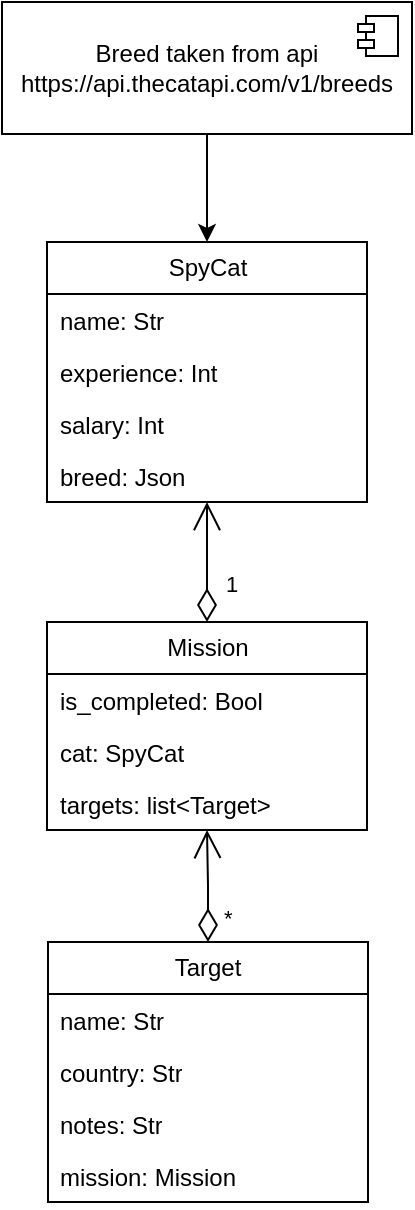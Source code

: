 <mxfile version="26.2.2">
  <diagram name="Страница — 1" id="xKDz9vlfeQSeU-eRtpO3">
    <mxGraphModel dx="1667" dy="849" grid="1" gridSize="10" guides="1" tooltips="1" connect="1" arrows="1" fold="1" page="1" pageScale="1" pageWidth="827" pageHeight="1169" math="0" shadow="0">
      <root>
        <mxCell id="0" />
        <mxCell id="1" parent="0" />
        <mxCell id="aOmDMgCobgwUj_FG9hzS-1" value="SpyCat" style="swimlane;fontStyle=0;childLayout=stackLayout;horizontal=1;startSize=26;fillColor=none;horizontalStack=0;resizeParent=1;resizeParentMax=0;resizeLast=0;collapsible=1;marginBottom=0;whiteSpace=wrap;html=1;" vertex="1" parent="1">
          <mxGeometry x="333.5" y="210" width="160" height="130" as="geometry" />
        </mxCell>
        <mxCell id="aOmDMgCobgwUj_FG9hzS-2" value="name: Str" style="text;strokeColor=none;fillColor=none;align=left;verticalAlign=top;spacingLeft=4;spacingRight=4;overflow=hidden;rotatable=0;points=[[0,0.5],[1,0.5]];portConstraint=eastwest;whiteSpace=wrap;html=1;" vertex="1" parent="aOmDMgCobgwUj_FG9hzS-1">
          <mxGeometry y="26" width="160" height="26" as="geometry" />
        </mxCell>
        <mxCell id="aOmDMgCobgwUj_FG9hzS-5" value="experience: Int" style="text;strokeColor=none;fillColor=none;align=left;verticalAlign=top;spacingLeft=4;spacingRight=4;overflow=hidden;rotatable=0;points=[[0,0.5],[1,0.5]];portConstraint=eastwest;whiteSpace=wrap;html=1;" vertex="1" parent="aOmDMgCobgwUj_FG9hzS-1">
          <mxGeometry y="52" width="160" height="26" as="geometry" />
        </mxCell>
        <mxCell id="aOmDMgCobgwUj_FG9hzS-6" value="salary: Int" style="text;strokeColor=none;fillColor=none;align=left;verticalAlign=top;spacingLeft=4;spacingRight=4;overflow=hidden;rotatable=0;points=[[0,0.5],[1,0.5]];portConstraint=eastwest;whiteSpace=wrap;html=1;" vertex="1" parent="aOmDMgCobgwUj_FG9hzS-1">
          <mxGeometry y="78" width="160" height="26" as="geometry" />
        </mxCell>
        <mxCell id="aOmDMgCobgwUj_FG9hzS-7" value="breed: Json" style="text;strokeColor=none;fillColor=none;align=left;verticalAlign=top;spacingLeft=4;spacingRight=4;overflow=hidden;rotatable=0;points=[[0,0.5],[1,0.5]];portConstraint=eastwest;whiteSpace=wrap;html=1;" vertex="1" parent="aOmDMgCobgwUj_FG9hzS-1">
          <mxGeometry y="104" width="160" height="26" as="geometry" />
        </mxCell>
        <mxCell id="aOmDMgCobgwUj_FG9hzS-8" value="Mission" style="swimlane;fontStyle=0;childLayout=stackLayout;horizontal=1;startSize=26;fillColor=none;horizontalStack=0;resizeParent=1;resizeParentMax=0;resizeLast=0;collapsible=1;marginBottom=0;whiteSpace=wrap;html=1;" vertex="1" parent="1">
          <mxGeometry x="333.5" y="400" width="160" height="104" as="geometry" />
        </mxCell>
        <mxCell id="aOmDMgCobgwUj_FG9hzS-9" value="is_completed: Bool" style="text;strokeColor=none;fillColor=none;align=left;verticalAlign=top;spacingLeft=4;spacingRight=4;overflow=hidden;rotatable=0;points=[[0,0.5],[1,0.5]];portConstraint=eastwest;whiteSpace=wrap;html=1;" vertex="1" parent="aOmDMgCobgwUj_FG9hzS-8">
          <mxGeometry y="26" width="160" height="26" as="geometry" />
        </mxCell>
        <mxCell id="aOmDMgCobgwUj_FG9hzS-12" value="cat: SpyCat&amp;nbsp;" style="text;strokeColor=none;fillColor=none;align=left;verticalAlign=top;spacingLeft=4;spacingRight=4;overflow=hidden;rotatable=0;points=[[0,0.5],[1,0.5]];portConstraint=eastwest;whiteSpace=wrap;html=1;" vertex="1" parent="aOmDMgCobgwUj_FG9hzS-8">
          <mxGeometry y="52" width="160" height="26" as="geometry" />
        </mxCell>
        <mxCell id="aOmDMgCobgwUj_FG9hzS-13" value="targets: list&amp;lt;Target&amp;gt;&amp;nbsp;" style="text;strokeColor=none;fillColor=none;align=left;verticalAlign=top;spacingLeft=4;spacingRight=4;overflow=hidden;rotatable=0;points=[[0,0.5],[1,0.5]];portConstraint=eastwest;whiteSpace=wrap;html=1;" vertex="1" parent="aOmDMgCobgwUj_FG9hzS-8">
          <mxGeometry y="78" width="160" height="26" as="geometry" />
        </mxCell>
        <mxCell id="aOmDMgCobgwUj_FG9hzS-14" value="Target" style="swimlane;fontStyle=0;childLayout=stackLayout;horizontal=1;startSize=26;fillColor=none;horizontalStack=0;resizeParent=1;resizeParentMax=0;resizeLast=0;collapsible=1;marginBottom=0;whiteSpace=wrap;html=1;" vertex="1" parent="1">
          <mxGeometry x="334" y="560" width="160" height="130" as="geometry" />
        </mxCell>
        <mxCell id="aOmDMgCobgwUj_FG9hzS-15" value="name: Str" style="text;strokeColor=none;fillColor=none;align=left;verticalAlign=top;spacingLeft=4;spacingRight=4;overflow=hidden;rotatable=0;points=[[0,0.5],[1,0.5]];portConstraint=eastwest;whiteSpace=wrap;html=1;" vertex="1" parent="aOmDMgCobgwUj_FG9hzS-14">
          <mxGeometry y="26" width="160" height="26" as="geometry" />
        </mxCell>
        <mxCell id="aOmDMgCobgwUj_FG9hzS-16" value="country: Str" style="text;strokeColor=none;fillColor=none;align=left;verticalAlign=top;spacingLeft=4;spacingRight=4;overflow=hidden;rotatable=0;points=[[0,0.5],[1,0.5]];portConstraint=eastwest;whiteSpace=wrap;html=1;" vertex="1" parent="aOmDMgCobgwUj_FG9hzS-14">
          <mxGeometry y="52" width="160" height="26" as="geometry" />
        </mxCell>
        <mxCell id="aOmDMgCobgwUj_FG9hzS-17" value="notes: Str" style="text;strokeColor=none;fillColor=none;align=left;verticalAlign=top;spacingLeft=4;spacingRight=4;overflow=hidden;rotatable=0;points=[[0,0.5],[1,0.5]];portConstraint=eastwest;whiteSpace=wrap;html=1;" vertex="1" parent="aOmDMgCobgwUj_FG9hzS-14">
          <mxGeometry y="78" width="160" height="26" as="geometry" />
        </mxCell>
        <mxCell id="aOmDMgCobgwUj_FG9hzS-18" value="mission: Mission" style="text;strokeColor=none;fillColor=none;align=left;verticalAlign=top;spacingLeft=4;spacingRight=4;overflow=hidden;rotatable=0;points=[[0,0.5],[1,0.5]];portConstraint=eastwest;whiteSpace=wrap;html=1;" vertex="1" parent="aOmDMgCobgwUj_FG9hzS-14">
          <mxGeometry y="104" width="160" height="26" as="geometry" />
        </mxCell>
        <mxCell id="aOmDMgCobgwUj_FG9hzS-26" style="edgeStyle=orthogonalEdgeStyle;rounded=0;orthogonalLoop=1;jettySize=auto;html=1;" edge="1" parent="1" source="aOmDMgCobgwUj_FG9hzS-19" target="aOmDMgCobgwUj_FG9hzS-1">
          <mxGeometry relative="1" as="geometry" />
        </mxCell>
        <mxCell id="aOmDMgCobgwUj_FG9hzS-19" value="Breed taken from api&lt;br&gt;https://api.thecatapi.com/v1/breeds" style="html=1;dropTarget=0;whiteSpace=wrap;" vertex="1" parent="1">
          <mxGeometry x="311" y="90" width="205" height="66" as="geometry" />
        </mxCell>
        <mxCell id="aOmDMgCobgwUj_FG9hzS-20" value="" style="shape=module;jettyWidth=8;jettyHeight=4;" vertex="1" parent="aOmDMgCobgwUj_FG9hzS-19">
          <mxGeometry x="1" width="20" height="20" relative="1" as="geometry">
            <mxPoint x="-27" y="7" as="offset" />
          </mxGeometry>
        </mxCell>
        <mxCell id="aOmDMgCobgwUj_FG9hzS-21" value="*" style="endArrow=open;html=1;endSize=12;startArrow=diamondThin;startSize=14;startFill=0;edgeStyle=orthogonalEdgeStyle;align=left;verticalAlign=bottom;rounded=0;" edge="1" parent="1" source="aOmDMgCobgwUj_FG9hzS-14" target="aOmDMgCobgwUj_FG9hzS-8">
          <mxGeometry x="-0.877" y="-6" relative="1" as="geometry">
            <mxPoint x="430" y="590" as="sourcePoint" />
            <mxPoint x="730" y="520" as="targetPoint" />
            <mxPoint as="offset" />
          </mxGeometry>
        </mxCell>
        <mxCell id="aOmDMgCobgwUj_FG9hzS-22" value="1" style="endArrow=open;html=1;endSize=12;startArrow=diamondThin;startSize=14;startFill=0;edgeStyle=orthogonalEdgeStyle;align=left;verticalAlign=bottom;rounded=0;" edge="1" parent="1" source="aOmDMgCobgwUj_FG9hzS-8" target="aOmDMgCobgwUj_FG9hzS-1">
          <mxGeometry x="-0.667" y="-6" relative="1" as="geometry">
            <mxPoint x="160" y="410" as="sourcePoint" />
            <mxPoint x="320" y="410" as="targetPoint" />
            <mxPoint x="1" as="offset" />
          </mxGeometry>
        </mxCell>
      </root>
    </mxGraphModel>
  </diagram>
</mxfile>
